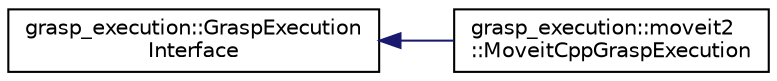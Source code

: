digraph "Graphical Class Hierarchy"
{
 // LATEX_PDF_SIZE
  edge [fontname="Helvetica",fontsize="10",labelfontname="Helvetica",labelfontsize="10"];
  node [fontname="Helvetica",fontsize="10",shape=record];
  rankdir="LR";
  Node0 [label="grasp_execution::GraspExecution\lInterface",height=0.2,width=0.4,color="black", fillcolor="white", style="filled",URL="$classgrasp__execution_1_1GraspExecutionInterface.html",tooltip=" "];
  Node0 -> Node1 [dir="back",color="midnightblue",fontsize="10",style="solid",fontname="Helvetica"];
  Node1 [label="grasp_execution::moveit2\l::MoveitCppGraspExecution",height=0.2,width=0.4,color="black", fillcolor="white", style="filled",URL="$classgrasp__execution_1_1moveit2_1_1MoveitCppGraspExecution.html",tooltip=" "];
}
